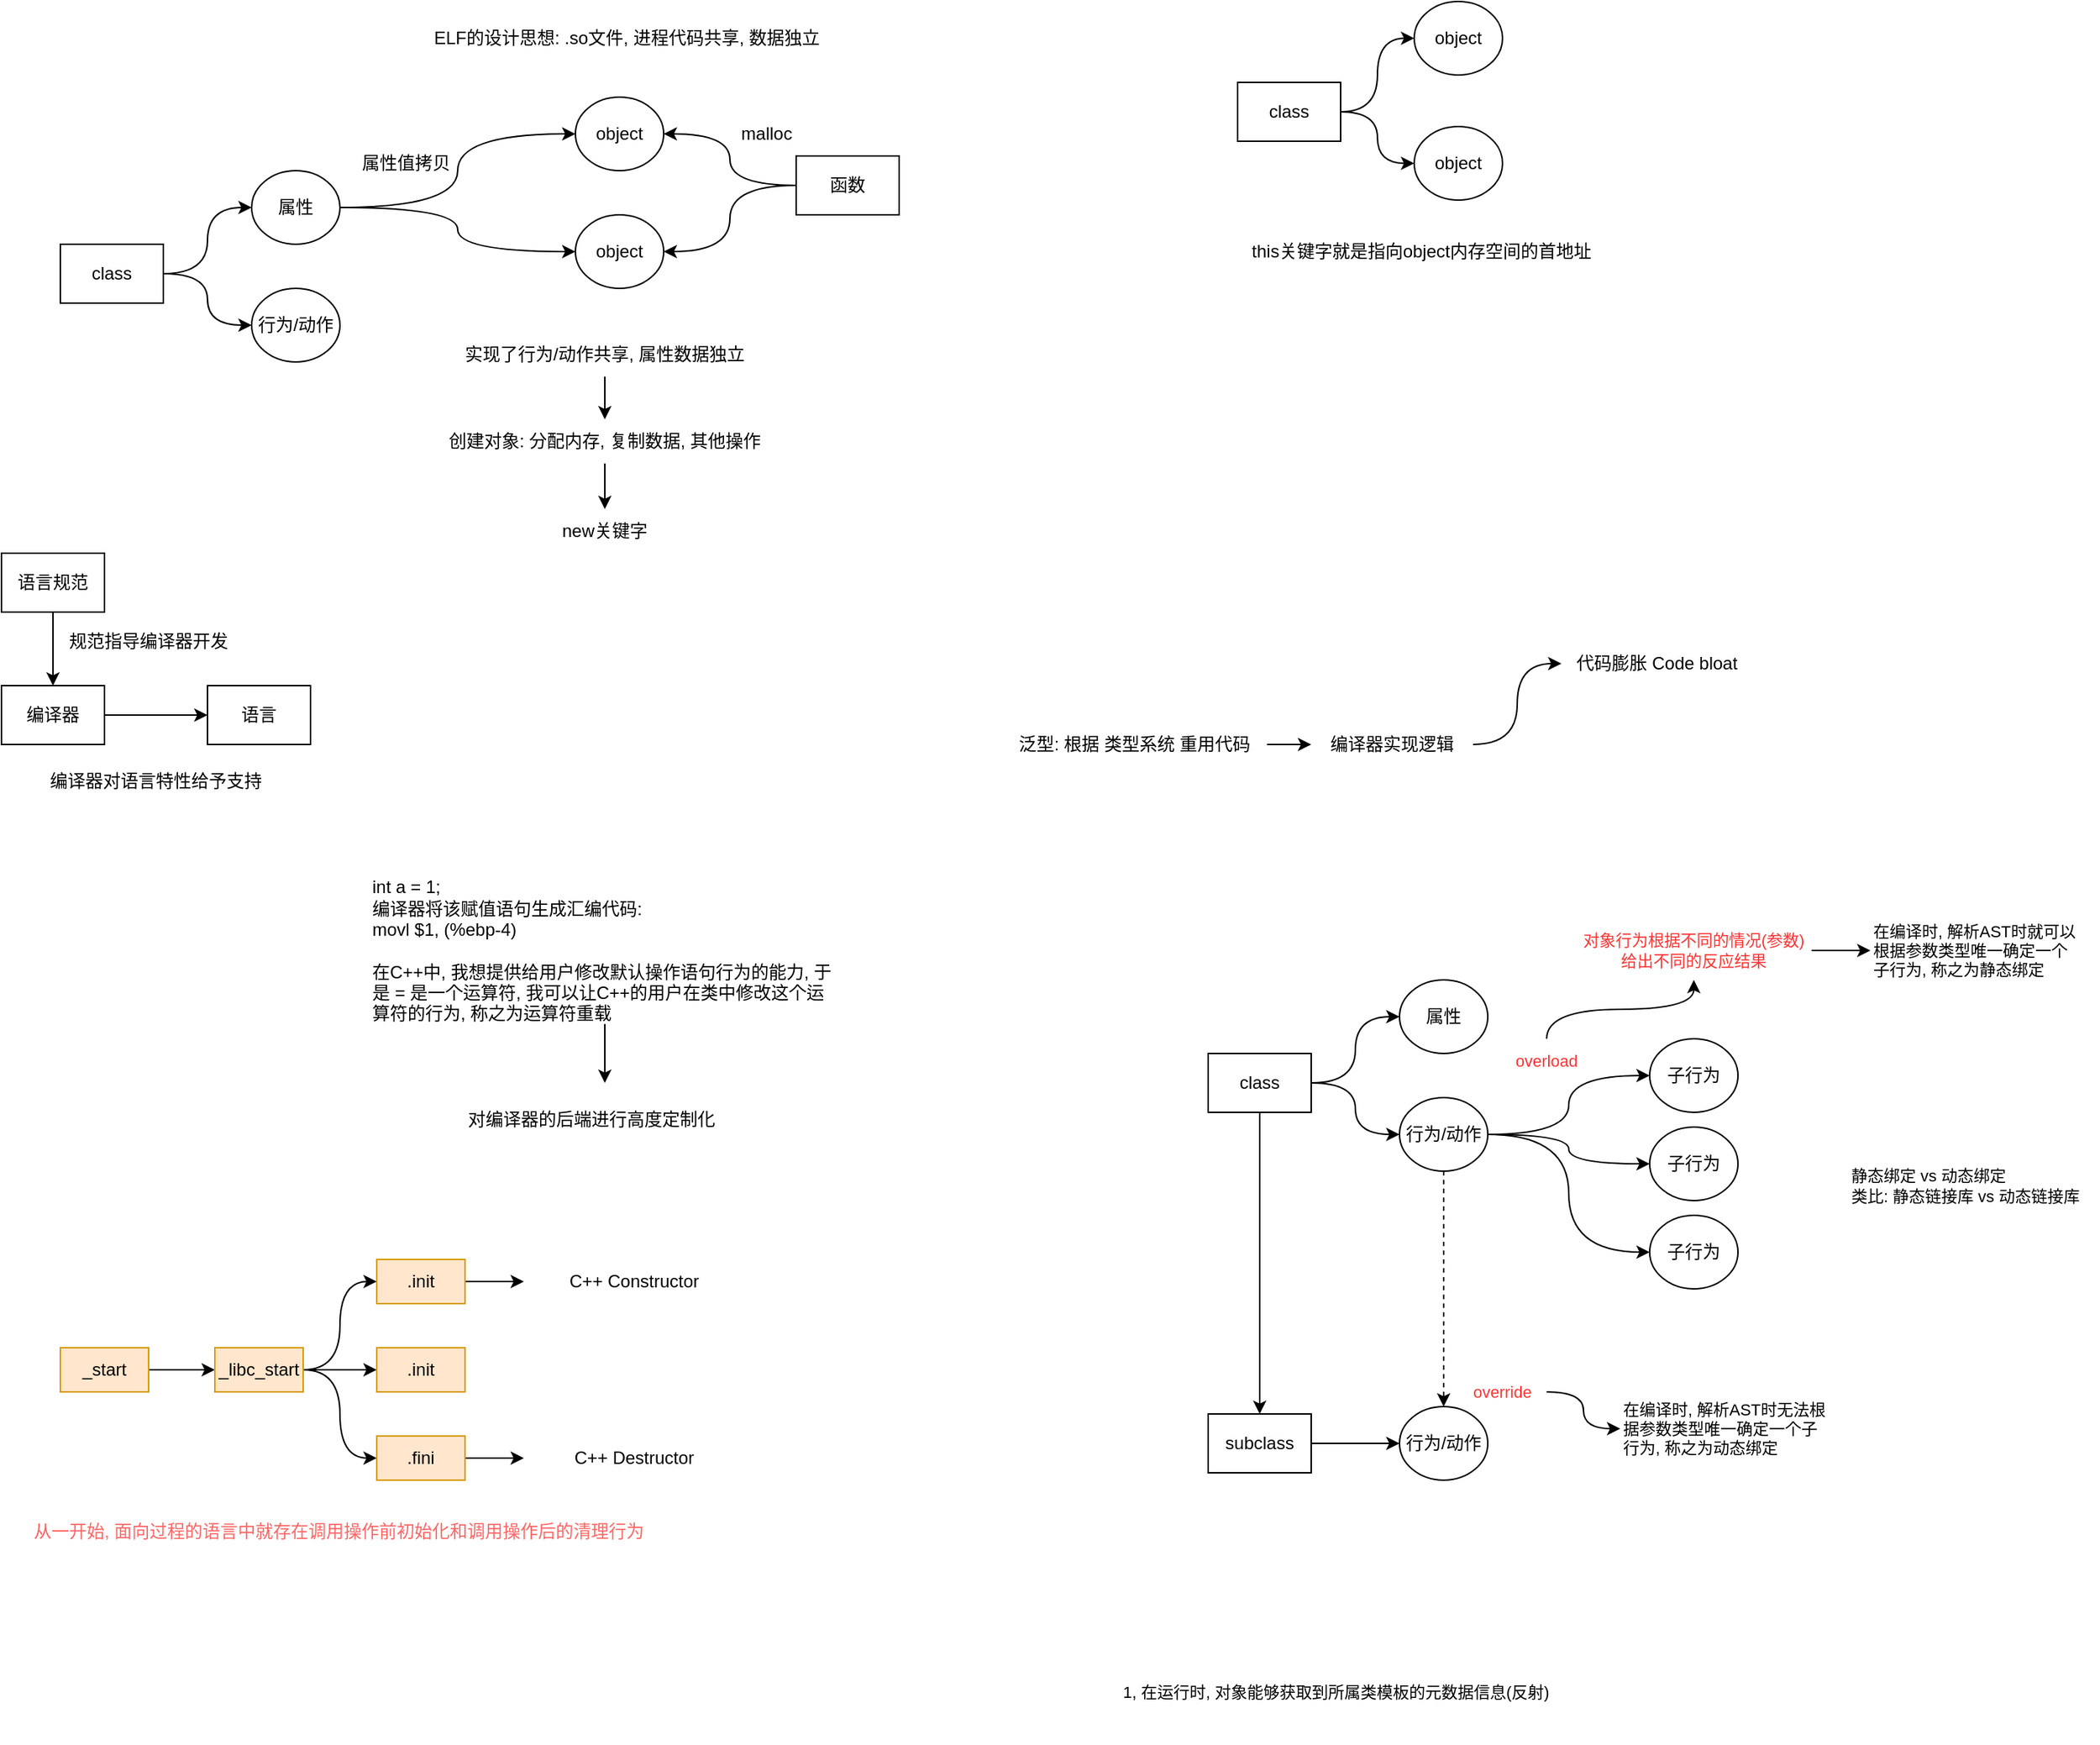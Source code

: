 <mxfile version="21.2.4" type="github">
  <diagram name="Page-1" id="NAcgiFPuU_y72zkfZwbJ">
    <mxGraphModel dx="794" dy="456" grid="1" gridSize="10" guides="1" tooltips="1" connect="1" arrows="1" fold="1" page="1" pageScale="1" pageWidth="827" pageHeight="1169" math="0" shadow="0">
      <root>
        <mxCell id="0" />
        <mxCell id="1" parent="0" />
        <mxCell id="ZuVuZugnc80HLuIrkQNn-12" style="edgeStyle=orthogonalEdgeStyle;rounded=0;orthogonalLoop=1;jettySize=auto;html=1;entryX=0;entryY=0.5;entryDx=0;entryDy=0;curved=1;" parent="1" source="ZuVuZugnc80HLuIrkQNn-2" target="ZuVuZugnc80HLuIrkQNn-8" edge="1">
          <mxGeometry relative="1" as="geometry" />
        </mxCell>
        <mxCell id="ZuVuZugnc80HLuIrkQNn-24" style="edgeStyle=orthogonalEdgeStyle;rounded=0;orthogonalLoop=1;jettySize=auto;html=1;entryX=0;entryY=0.5;entryDx=0;entryDy=0;curved=1;" parent="1" source="ZuVuZugnc80HLuIrkQNn-2" target="ZuVuZugnc80HLuIrkQNn-7" edge="1">
          <mxGeometry relative="1" as="geometry" />
        </mxCell>
        <mxCell id="ZuVuZugnc80HLuIrkQNn-2" value="属性" style="ellipse;whiteSpace=wrap;html=1;" parent="1" vertex="1">
          <mxGeometry x="250" y="170" width="60" height="50" as="geometry" />
        </mxCell>
        <mxCell id="ZuVuZugnc80HLuIrkQNn-3" value="行为/动作" style="ellipse;whiteSpace=wrap;html=1;" parent="1" vertex="1">
          <mxGeometry x="250" y="250" width="60" height="50" as="geometry" />
        </mxCell>
        <mxCell id="ZuVuZugnc80HLuIrkQNn-5" style="edgeStyle=orthogonalEdgeStyle;rounded=0;orthogonalLoop=1;jettySize=auto;html=1;curved=1;" parent="1" source="ZuVuZugnc80HLuIrkQNn-4" target="ZuVuZugnc80HLuIrkQNn-2" edge="1">
          <mxGeometry relative="1" as="geometry" />
        </mxCell>
        <mxCell id="ZuVuZugnc80HLuIrkQNn-6" style="edgeStyle=orthogonalEdgeStyle;rounded=0;orthogonalLoop=1;jettySize=auto;html=1;entryX=0;entryY=0.5;entryDx=0;entryDy=0;curved=1;" parent="1" source="ZuVuZugnc80HLuIrkQNn-4" target="ZuVuZugnc80HLuIrkQNn-3" edge="1">
          <mxGeometry relative="1" as="geometry" />
        </mxCell>
        <mxCell id="ZuVuZugnc80HLuIrkQNn-4" value="class" style="rounded=0;whiteSpace=wrap;html=1;" parent="1" vertex="1">
          <mxGeometry x="120" y="220" width="70" height="40" as="geometry" />
        </mxCell>
        <mxCell id="ZuVuZugnc80HLuIrkQNn-7" value="object" style="ellipse;whiteSpace=wrap;html=1;" parent="1" vertex="1">
          <mxGeometry x="470" y="120" width="60" height="50" as="geometry" />
        </mxCell>
        <mxCell id="ZuVuZugnc80HLuIrkQNn-8" value="object" style="ellipse;whiteSpace=wrap;html=1;" parent="1" vertex="1">
          <mxGeometry x="470" y="200" width="60" height="50" as="geometry" />
        </mxCell>
        <mxCell id="ZuVuZugnc80HLuIrkQNn-18" value="" style="edgeStyle=orthogonalEdgeStyle;rounded=0;orthogonalLoop=1;jettySize=auto;html=1;curved=1;" parent="1" source="ZuVuZugnc80HLuIrkQNn-15" target="ZuVuZugnc80HLuIrkQNn-7" edge="1">
          <mxGeometry relative="1" as="geometry" />
        </mxCell>
        <mxCell id="ZuVuZugnc80HLuIrkQNn-19" style="edgeStyle=orthogonalEdgeStyle;rounded=0;orthogonalLoop=1;jettySize=auto;html=1;entryX=1;entryY=0.5;entryDx=0;entryDy=0;curved=1;" parent="1" source="ZuVuZugnc80HLuIrkQNn-15" target="ZuVuZugnc80HLuIrkQNn-8" edge="1">
          <mxGeometry relative="1" as="geometry" />
        </mxCell>
        <mxCell id="ZuVuZugnc80HLuIrkQNn-15" value="函数" style="rounded=0;whiteSpace=wrap;html=1;" parent="1" vertex="1">
          <mxGeometry x="620" y="160" width="70" height="40" as="geometry" />
        </mxCell>
        <mxCell id="ZuVuZugnc80HLuIrkQNn-17" value="malloc" style="text;html=1;strokeColor=none;fillColor=none;align=center;verticalAlign=middle;whiteSpace=wrap;rounded=0;" parent="1" vertex="1">
          <mxGeometry x="570" y="130" width="60" height="30" as="geometry" />
        </mxCell>
        <mxCell id="ZuVuZugnc80HLuIrkQNn-20" value="属性值拷贝" style="text;html=1;strokeColor=none;fillColor=none;align=center;verticalAlign=middle;whiteSpace=wrap;rounded=0;" parent="1" vertex="1">
          <mxGeometry x="310" y="150" width="90" height="30" as="geometry" />
        </mxCell>
        <mxCell id="ZuVuZugnc80HLuIrkQNn-27" value="" style="edgeStyle=orthogonalEdgeStyle;curved=1;rounded=0;orthogonalLoop=1;jettySize=auto;html=1;" parent="1" source="ZuVuZugnc80HLuIrkQNn-25" target="ZuVuZugnc80HLuIrkQNn-26" edge="1">
          <mxGeometry relative="1" as="geometry" />
        </mxCell>
        <mxCell id="ZuVuZugnc80HLuIrkQNn-25" value="实现了行为/动作共享, 属性数据独立" style="text;html=1;strokeColor=none;fillColor=none;align=center;verticalAlign=middle;whiteSpace=wrap;rounded=0;" parent="1" vertex="1">
          <mxGeometry x="380" y="280" width="220" height="30" as="geometry" />
        </mxCell>
        <mxCell id="ZuVuZugnc80HLuIrkQNn-29" value="" style="edgeStyle=orthogonalEdgeStyle;curved=1;rounded=0;orthogonalLoop=1;jettySize=auto;html=1;" parent="1" source="ZuVuZugnc80HLuIrkQNn-26" target="ZuVuZugnc80HLuIrkQNn-28" edge="1">
          <mxGeometry relative="1" as="geometry" />
        </mxCell>
        <mxCell id="ZuVuZugnc80HLuIrkQNn-26" value="创建对象: 分配内存, 复制数据, 其他操作" style="text;html=1;strokeColor=none;fillColor=none;align=center;verticalAlign=middle;whiteSpace=wrap;rounded=0;" parent="1" vertex="1">
          <mxGeometry x="380" y="339" width="220" height="30" as="geometry" />
        </mxCell>
        <mxCell id="ZuVuZugnc80HLuIrkQNn-28" value="new关键字" style="text;html=1;strokeColor=none;fillColor=none;align=center;verticalAlign=middle;whiteSpace=wrap;rounded=0;" parent="1" vertex="1">
          <mxGeometry x="380" y="400" width="220" height="30" as="geometry" />
        </mxCell>
        <mxCell id="ZuVuZugnc80HLuIrkQNn-30" value="ELF的设计思想: .so文件, 进程代码共享, 数据独立" style="text;html=1;strokeColor=none;fillColor=none;align=center;verticalAlign=middle;whiteSpace=wrap;rounded=0;" parent="1" vertex="1">
          <mxGeometry x="370" y="60" width="270" height="40" as="geometry" />
        </mxCell>
        <mxCell id="ZuVuZugnc80HLuIrkQNn-33" style="edgeStyle=orthogonalEdgeStyle;curved=1;rounded=0;orthogonalLoop=1;jettySize=auto;html=1;entryX=0;entryY=0.5;entryDx=0;entryDy=0;" parent="1" source="ZuVuZugnc80HLuIrkQNn-31" target="ZuVuZugnc80HLuIrkQNn-32" edge="1">
          <mxGeometry relative="1" as="geometry" />
        </mxCell>
        <mxCell id="ZuVuZugnc80HLuIrkQNn-31" value="编译器" style="rounded=0;whiteSpace=wrap;html=1;" parent="1" vertex="1">
          <mxGeometry x="80" y="520" width="70" height="40" as="geometry" />
        </mxCell>
        <mxCell id="ZuVuZugnc80HLuIrkQNn-32" value="语言" style="rounded=0;whiteSpace=wrap;html=1;" parent="1" vertex="1">
          <mxGeometry x="220" y="520" width="70" height="40" as="geometry" />
        </mxCell>
        <mxCell id="ZuVuZugnc80HLuIrkQNn-34" value="规范指导编译器开发" style="text;html=1;strokeColor=none;fillColor=none;align=center;verticalAlign=middle;whiteSpace=wrap;rounded=0;" parent="1" vertex="1">
          <mxGeometry x="110" y="470" width="140" height="40" as="geometry" />
        </mxCell>
        <mxCell id="ZuVuZugnc80HLuIrkQNn-39" style="edgeStyle=orthogonalEdgeStyle;curved=1;rounded=0;orthogonalLoop=1;jettySize=auto;html=1;entryX=0.5;entryY=0;entryDx=0;entryDy=0;" parent="1" source="ZuVuZugnc80HLuIrkQNn-35" target="ZuVuZugnc80HLuIrkQNn-31" edge="1">
          <mxGeometry relative="1" as="geometry" />
        </mxCell>
        <mxCell id="ZuVuZugnc80HLuIrkQNn-35" value="语言规范" style="rounded=0;whiteSpace=wrap;html=1;" parent="1" vertex="1">
          <mxGeometry x="80" y="430" width="70" height="40" as="geometry" />
        </mxCell>
        <mxCell id="ZuVuZugnc80HLuIrkQNn-41" value="编译器对语言特性给予支持" style="text;html=1;strokeColor=none;fillColor=none;align=center;verticalAlign=middle;whiteSpace=wrap;rounded=0;" parent="1" vertex="1">
          <mxGeometry x="110" y="565" width="150" height="40" as="geometry" />
        </mxCell>
        <mxCell id="0XPSr2HVNZB46iI9HG13-8" value="" style="edgeStyle=orthogonalEdgeStyle;rounded=0;orthogonalLoop=1;jettySize=auto;html=1;" edge="1" parent="1" source="bRJoNwYBJULNIH3R_m5Y-1" target="0XPSr2HVNZB46iI9HG13-6">
          <mxGeometry relative="1" as="geometry" />
        </mxCell>
        <mxCell id="bRJoNwYBJULNIH3R_m5Y-1" value="泛型: 根据 类型系统 重用代码" style="text;html=1;strokeColor=none;fillColor=none;align=center;verticalAlign=middle;whiteSpace=wrap;rounded=0;" parent="1" vertex="1">
          <mxGeometry x="760" y="540" width="180" height="40" as="geometry" />
        </mxCell>
        <mxCell id="cLtxKZ1UayHkJXv-ha-v-3" style="edgeStyle=orthogonalEdgeStyle;rounded=0;orthogonalLoop=1;jettySize=auto;html=1;curved=1;" parent="1" source="cLtxKZ1UayHkJXv-ha-v-1" target="cLtxKZ1UayHkJXv-ha-v-2" edge="1">
          <mxGeometry relative="1" as="geometry" />
        </mxCell>
        <mxCell id="cLtxKZ1UayHkJXv-ha-v-1" value="int a = 1;&lt;br&gt;编译器将该赋值语句生成汇编代码:&amp;nbsp;&lt;br&gt;movl $1, (%ebp-4)&lt;br&gt;&lt;br&gt;在C++中, 我想提供给用户修改默认操作语句行为的能力, 于是 = 是一个运算符, 我可以让C++的用户在类中修改这个运算符的行为, 称之为运算符重载" style="text;html=1;strokeColor=none;fillColor=none;align=left;verticalAlign=middle;whiteSpace=wrap;rounded=0;" parent="1" vertex="1">
          <mxGeometry x="330" y="650" width="320" height="100" as="geometry" />
        </mxCell>
        <mxCell id="cLtxKZ1UayHkJXv-ha-v-2" value="对编译器的后端进行高度定制化" style="text;html=1;strokeColor=none;fillColor=none;align=left;verticalAlign=middle;whiteSpace=wrap;rounded=0;" parent="1" vertex="1">
          <mxGeometry x="395" y="790" width="190" height="50" as="geometry" />
        </mxCell>
        <mxCell id="cLtxKZ1UayHkJXv-ha-v-7" style="edgeStyle=orthogonalEdgeStyle;rounded=0;orthogonalLoop=1;jettySize=auto;html=1;entryX=0;entryY=0.5;entryDx=0;entryDy=0;curved=1;" parent="1" source="cLtxKZ1UayHkJXv-ha-v-4" target="cLtxKZ1UayHkJXv-ha-v-5" edge="1">
          <mxGeometry relative="1" as="geometry" />
        </mxCell>
        <mxCell id="cLtxKZ1UayHkJXv-ha-v-8" style="edgeStyle=orthogonalEdgeStyle;rounded=0;orthogonalLoop=1;jettySize=auto;html=1;entryX=0;entryY=0.5;entryDx=0;entryDy=0;curved=1;" parent="1" source="cLtxKZ1UayHkJXv-ha-v-4" target="cLtxKZ1UayHkJXv-ha-v-6" edge="1">
          <mxGeometry relative="1" as="geometry" />
        </mxCell>
        <mxCell id="cLtxKZ1UayHkJXv-ha-v-4" value="class" style="rounded=0;whiteSpace=wrap;html=1;" parent="1" vertex="1">
          <mxGeometry x="920" y="110" width="70" height="40" as="geometry" />
        </mxCell>
        <mxCell id="cLtxKZ1UayHkJXv-ha-v-5" value="object" style="ellipse;whiteSpace=wrap;html=1;" parent="1" vertex="1">
          <mxGeometry x="1040" y="55" width="60" height="50" as="geometry" />
        </mxCell>
        <mxCell id="cLtxKZ1UayHkJXv-ha-v-6" value="object" style="ellipse;whiteSpace=wrap;html=1;" parent="1" vertex="1">
          <mxGeometry x="1040" y="140" width="60" height="50" as="geometry" />
        </mxCell>
        <mxCell id="cLtxKZ1UayHkJXv-ha-v-10" value="this关键字就是指向object内存空间的首地址" style="text;html=1;strokeColor=none;fillColor=none;align=center;verticalAlign=middle;whiteSpace=wrap;rounded=0;" parent="1" vertex="1">
          <mxGeometry x="920" y="210" width="250" height="30" as="geometry" />
        </mxCell>
        <mxCell id="cLtxKZ1UayHkJXv-ha-v-17" value="" style="edgeStyle=orthogonalEdgeStyle;rounded=0;orthogonalLoop=1;jettySize=auto;html=1;" parent="1" source="cLtxKZ1UayHkJXv-ha-v-11" target="cLtxKZ1UayHkJXv-ha-v-12" edge="1">
          <mxGeometry relative="1" as="geometry" />
        </mxCell>
        <mxCell id="cLtxKZ1UayHkJXv-ha-v-11" value="_start" style="rounded=0;whiteSpace=wrap;html=1;fillColor=#ffe6cc;strokeColor=#d79b00;" parent="1" vertex="1">
          <mxGeometry x="120" y="970" width="60" height="30" as="geometry" />
        </mxCell>
        <mxCell id="cLtxKZ1UayHkJXv-ha-v-18" style="edgeStyle=orthogonalEdgeStyle;rounded=0;orthogonalLoop=1;jettySize=auto;html=1;entryX=0;entryY=0.5;entryDx=0;entryDy=0;curved=1;" parent="1" source="cLtxKZ1UayHkJXv-ha-v-12" target="cLtxKZ1UayHkJXv-ha-v-13" edge="1">
          <mxGeometry relative="1" as="geometry" />
        </mxCell>
        <mxCell id="cLtxKZ1UayHkJXv-ha-v-19" value="" style="edgeStyle=orthogonalEdgeStyle;rounded=0;orthogonalLoop=1;jettySize=auto;html=1;curved=1;" parent="1" source="cLtxKZ1UayHkJXv-ha-v-12" target="cLtxKZ1UayHkJXv-ha-v-14" edge="1">
          <mxGeometry relative="1" as="geometry" />
        </mxCell>
        <mxCell id="cLtxKZ1UayHkJXv-ha-v-20" style="edgeStyle=orthogonalEdgeStyle;rounded=0;orthogonalLoop=1;jettySize=auto;html=1;entryX=0;entryY=0.5;entryDx=0;entryDy=0;curved=1;" parent="1" source="cLtxKZ1UayHkJXv-ha-v-12" target="cLtxKZ1UayHkJXv-ha-v-16" edge="1">
          <mxGeometry relative="1" as="geometry" />
        </mxCell>
        <mxCell id="cLtxKZ1UayHkJXv-ha-v-12" value="_libc_start" style="rounded=0;whiteSpace=wrap;html=1;fillColor=#ffe6cc;strokeColor=#d79b00;" parent="1" vertex="1">
          <mxGeometry x="225" y="970" width="60" height="30" as="geometry" />
        </mxCell>
        <mxCell id="cLtxKZ1UayHkJXv-ha-v-25" value="" style="edgeStyle=orthogonalEdgeStyle;rounded=0;orthogonalLoop=1;jettySize=auto;html=1;" parent="1" source="cLtxKZ1UayHkJXv-ha-v-13" target="cLtxKZ1UayHkJXv-ha-v-23" edge="1">
          <mxGeometry relative="1" as="geometry" />
        </mxCell>
        <mxCell id="cLtxKZ1UayHkJXv-ha-v-13" value=".init" style="rounded=0;whiteSpace=wrap;html=1;fillColor=#ffe6cc;strokeColor=#d79b00;" parent="1" vertex="1">
          <mxGeometry x="335" y="910" width="60" height="30" as="geometry" />
        </mxCell>
        <mxCell id="cLtxKZ1UayHkJXv-ha-v-14" value=".init" style="rounded=0;whiteSpace=wrap;html=1;fillColor=#ffe6cc;strokeColor=#d79b00;" parent="1" vertex="1">
          <mxGeometry x="335" y="970" width="60" height="30" as="geometry" />
        </mxCell>
        <mxCell id="cLtxKZ1UayHkJXv-ha-v-26" value="" style="edgeStyle=orthogonalEdgeStyle;rounded=0;orthogonalLoop=1;jettySize=auto;html=1;" parent="1" source="cLtxKZ1UayHkJXv-ha-v-16" target="cLtxKZ1UayHkJXv-ha-v-24" edge="1">
          <mxGeometry relative="1" as="geometry" />
        </mxCell>
        <mxCell id="cLtxKZ1UayHkJXv-ha-v-16" value=".fini" style="rounded=0;whiteSpace=wrap;html=1;fillColor=#ffe6cc;strokeColor=#d79b00;" parent="1" vertex="1">
          <mxGeometry x="335" y="1030" width="60" height="30" as="geometry" />
        </mxCell>
        <mxCell id="cLtxKZ1UayHkJXv-ha-v-21" value="从一开始, 面向过程的语言中就存在调用操作前初始化和调用操作后的清理行为" style="text;html=1;strokeColor=none;fillColor=none;align=left;verticalAlign=middle;whiteSpace=wrap;rounded=0;fontColor=#FF6666;" parent="1" vertex="1">
          <mxGeometry x="100" y="1080" width="430" height="30" as="geometry" />
        </mxCell>
        <mxCell id="cLtxKZ1UayHkJXv-ha-v-23" value="C++ Constructor" style="text;html=1;strokeColor=none;fillColor=none;align=center;verticalAlign=middle;whiteSpace=wrap;rounded=0;" parent="1" vertex="1">
          <mxGeometry x="435" y="915" width="150" height="20" as="geometry" />
        </mxCell>
        <mxCell id="cLtxKZ1UayHkJXv-ha-v-24" value="C++ Destructor" style="text;html=1;strokeColor=none;fillColor=none;align=center;verticalAlign=middle;whiteSpace=wrap;rounded=0;" parent="1" vertex="1">
          <mxGeometry x="435" y="1035" width="150" height="20" as="geometry" />
        </mxCell>
        <mxCell id="NHox-umJJgJSBm9QQrZl-1" value="代码膨胀 Code bloat" style="text;html=1;strokeColor=none;fillColor=none;align=center;verticalAlign=middle;whiteSpace=wrap;rounded=0;" parent="1" vertex="1">
          <mxGeometry x="1140" y="490" width="130" height="30" as="geometry" />
        </mxCell>
        <mxCell id="0XPSr2HVNZB46iI9HG13-1" value="属性" style="ellipse;whiteSpace=wrap;html=1;" vertex="1" parent="1">
          <mxGeometry x="1030" y="720" width="60" height="50" as="geometry" />
        </mxCell>
        <mxCell id="0XPSr2HVNZB46iI9HG13-14" style="edgeStyle=orthogonalEdgeStyle;orthogonalLoop=1;jettySize=auto;html=1;entryX=0;entryY=0.5;entryDx=0;entryDy=0;curved=1;shadow=0;" edge="1" parent="1" source="0XPSr2HVNZB46iI9HG13-2" target="0XPSr2HVNZB46iI9HG13-9">
          <mxGeometry relative="1" as="geometry" />
        </mxCell>
        <mxCell id="0XPSr2HVNZB46iI9HG13-15" style="edgeStyle=orthogonalEdgeStyle;shape=connector;curved=1;rounded=1;orthogonalLoop=1;jettySize=auto;html=1;labelBackgroundColor=default;strokeColor=default;fontFamily=Helvetica;fontSize=11;fontColor=default;endArrow=classic;" edge="1" parent="1" source="0XPSr2HVNZB46iI9HG13-2" target="0XPSr2HVNZB46iI9HG13-10">
          <mxGeometry relative="1" as="geometry" />
        </mxCell>
        <mxCell id="0XPSr2HVNZB46iI9HG13-16" style="edgeStyle=orthogonalEdgeStyle;shape=connector;curved=1;rounded=1;orthogonalLoop=1;jettySize=auto;html=1;entryX=0;entryY=0.5;entryDx=0;entryDy=0;labelBackgroundColor=default;strokeColor=default;fontFamily=Helvetica;fontSize=11;fontColor=default;endArrow=classic;" edge="1" parent="1" source="0XPSr2HVNZB46iI9HG13-2" target="0XPSr2HVNZB46iI9HG13-11">
          <mxGeometry relative="1" as="geometry" />
        </mxCell>
        <mxCell id="0XPSr2HVNZB46iI9HG13-26" style="edgeStyle=orthogonalEdgeStyle;shape=connector;curved=1;rounded=1;orthogonalLoop=1;jettySize=auto;html=1;entryX=0.5;entryY=0;entryDx=0;entryDy=0;labelBackgroundColor=default;strokeColor=default;fontFamily=Helvetica;fontSize=11;fontColor=default;endArrow=classic;dashed=1;" edge="1" parent="1" source="0XPSr2HVNZB46iI9HG13-2" target="0XPSr2HVNZB46iI9HG13-22">
          <mxGeometry relative="1" as="geometry" />
        </mxCell>
        <mxCell id="0XPSr2HVNZB46iI9HG13-2" value="行为/动作" style="ellipse;whiteSpace=wrap;html=1;" vertex="1" parent="1">
          <mxGeometry x="1030" y="800" width="60" height="50" as="geometry" />
        </mxCell>
        <mxCell id="0XPSr2HVNZB46iI9HG13-4" style="edgeStyle=orthogonalEdgeStyle;rounded=0;orthogonalLoop=1;jettySize=auto;html=1;entryX=0;entryY=0.5;entryDx=0;entryDy=0;curved=1;" edge="1" parent="1" source="0XPSr2HVNZB46iI9HG13-5" target="0XPSr2HVNZB46iI9HG13-2">
          <mxGeometry relative="1" as="geometry" />
        </mxCell>
        <mxCell id="0XPSr2HVNZB46iI9HG13-12" style="edgeStyle=orthogonalEdgeStyle;rounded=0;orthogonalLoop=1;jettySize=auto;html=1;entryX=0;entryY=0.5;entryDx=0;entryDy=0;curved=1;" edge="1" parent="1" source="0XPSr2HVNZB46iI9HG13-5" target="0XPSr2HVNZB46iI9HG13-1">
          <mxGeometry relative="1" as="geometry" />
        </mxCell>
        <mxCell id="0XPSr2HVNZB46iI9HG13-25" style="edgeStyle=orthogonalEdgeStyle;shape=connector;curved=1;rounded=1;orthogonalLoop=1;jettySize=auto;html=1;labelBackgroundColor=default;strokeColor=default;fontFamily=Helvetica;fontSize=11;fontColor=default;endArrow=classic;" edge="1" parent="1" source="0XPSr2HVNZB46iI9HG13-5" target="0XPSr2HVNZB46iI9HG13-24">
          <mxGeometry relative="1" as="geometry" />
        </mxCell>
        <mxCell id="0XPSr2HVNZB46iI9HG13-5" value="class" style="rounded=0;whiteSpace=wrap;html=1;" vertex="1" parent="1">
          <mxGeometry x="900" y="770" width="70" height="40" as="geometry" />
        </mxCell>
        <mxCell id="0XPSr2HVNZB46iI9HG13-7" style="edgeStyle=orthogonalEdgeStyle;rounded=0;orthogonalLoop=1;jettySize=auto;html=1;entryX=0;entryY=0.5;entryDx=0;entryDy=0;curved=1;" edge="1" parent="1" source="0XPSr2HVNZB46iI9HG13-6" target="NHox-umJJgJSBm9QQrZl-1">
          <mxGeometry relative="1" as="geometry" />
        </mxCell>
        <mxCell id="0XPSr2HVNZB46iI9HG13-6" value="编译器实现逻辑" style="text;html=1;strokeColor=none;fillColor=none;align=center;verticalAlign=middle;whiteSpace=wrap;rounded=0;" vertex="1" parent="1">
          <mxGeometry x="970" y="540" width="110" height="40" as="geometry" />
        </mxCell>
        <mxCell id="0XPSr2HVNZB46iI9HG13-9" value="子行为" style="ellipse;whiteSpace=wrap;html=1;" vertex="1" parent="1">
          <mxGeometry x="1200" y="760" width="60" height="50" as="geometry" />
        </mxCell>
        <mxCell id="0XPSr2HVNZB46iI9HG13-10" value="子行为" style="ellipse;whiteSpace=wrap;html=1;" vertex="1" parent="1">
          <mxGeometry x="1200" y="820" width="60" height="50" as="geometry" />
        </mxCell>
        <mxCell id="0XPSr2HVNZB46iI9HG13-11" value="子行为" style="ellipse;whiteSpace=wrap;html=1;" vertex="1" parent="1">
          <mxGeometry x="1200" y="880" width="60" height="50" as="geometry" />
        </mxCell>
        <mxCell id="0XPSr2HVNZB46iI9HG13-19" style="edgeStyle=orthogonalEdgeStyle;shape=connector;curved=1;rounded=1;orthogonalLoop=1;jettySize=auto;html=1;labelBackgroundColor=default;strokeColor=default;fontFamily=Helvetica;fontSize=11;fontColor=#FF3333;endArrow=classic;" edge="1" parent="1" source="0XPSr2HVNZB46iI9HG13-17" target="0XPSr2HVNZB46iI9HG13-18">
          <mxGeometry relative="1" as="geometry" />
        </mxCell>
        <mxCell id="0XPSr2HVNZB46iI9HG13-17" value="overload" style="text;html=1;strokeColor=none;fillColor=none;align=center;verticalAlign=middle;whiteSpace=wrap;rounded=0;fontSize=11;fontFamily=Helvetica;fontColor=#FF3333;" vertex="1" parent="1">
          <mxGeometry x="1100" y="760" width="60" height="30" as="geometry" />
        </mxCell>
        <mxCell id="0XPSr2HVNZB46iI9HG13-30" style="edgeStyle=orthogonalEdgeStyle;shape=connector;curved=1;rounded=1;orthogonalLoop=1;jettySize=auto;html=1;labelBackgroundColor=default;strokeColor=default;fontFamily=Helvetica;fontSize=11;fontColor=default;endArrow=classic;" edge="1" parent="1" source="0XPSr2HVNZB46iI9HG13-18" target="0XPSr2HVNZB46iI9HG13-20">
          <mxGeometry relative="1" as="geometry" />
        </mxCell>
        <mxCell id="0XPSr2HVNZB46iI9HG13-18" value="对象行为根据不同的情况(参数)给出不同的反应结果" style="text;html=1;strokeColor=none;fillColor=none;align=center;verticalAlign=middle;whiteSpace=wrap;rounded=0;fontSize=11;fontFamily=Helvetica;fontColor=#FF3333;" vertex="1" parent="1">
          <mxGeometry x="1150" y="680" width="160" height="40" as="geometry" />
        </mxCell>
        <mxCell id="0XPSr2HVNZB46iI9HG13-20" value="在编译时, 解析AST时就可以根据参数类型唯一确定一个子行为, 称之为静态绑定" style="text;html=1;strokeColor=none;fillColor=none;align=left;verticalAlign=middle;whiteSpace=wrap;rounded=0;fontSize=11;fontFamily=Helvetica;fontColor=#000000;" vertex="1" parent="1">
          <mxGeometry x="1350" y="670" width="140" height="60" as="geometry" />
        </mxCell>
        <mxCell id="0XPSr2HVNZB46iI9HG13-21" value="在编译时, 解析AST时无法根据参数类型唯一确定一个子行为, 称之为动态绑定" style="text;html=1;strokeColor=none;fillColor=none;align=left;verticalAlign=middle;whiteSpace=wrap;rounded=0;fontSize=11;fontFamily=Helvetica;fontColor=#000000;" vertex="1" parent="1">
          <mxGeometry x="1180" y="995" width="140" height="60" as="geometry" />
        </mxCell>
        <mxCell id="0XPSr2HVNZB46iI9HG13-22" value="行为/动作" style="ellipse;whiteSpace=wrap;html=1;" vertex="1" parent="1">
          <mxGeometry x="1030" y="1010" width="60" height="50" as="geometry" />
        </mxCell>
        <mxCell id="0XPSr2HVNZB46iI9HG13-23" style="edgeStyle=orthogonalEdgeStyle;rounded=0;orthogonalLoop=1;jettySize=auto;html=1;entryX=0;entryY=0.5;entryDx=0;entryDy=0;curved=1;" edge="1" parent="1" source="0XPSr2HVNZB46iI9HG13-24" target="0XPSr2HVNZB46iI9HG13-22">
          <mxGeometry relative="1" as="geometry" />
        </mxCell>
        <mxCell id="0XPSr2HVNZB46iI9HG13-24" value="subclass" style="rounded=0;whiteSpace=wrap;html=1;" vertex="1" parent="1">
          <mxGeometry x="900" y="1015" width="70" height="40" as="geometry" />
        </mxCell>
        <mxCell id="0XPSr2HVNZB46iI9HG13-29" style="edgeStyle=orthogonalEdgeStyle;shape=connector;curved=1;rounded=1;orthogonalLoop=1;jettySize=auto;html=1;entryX=0;entryY=0.5;entryDx=0;entryDy=0;labelBackgroundColor=default;strokeColor=default;fontFamily=Helvetica;fontSize=11;fontColor=default;endArrow=classic;" edge="1" parent="1" source="0XPSr2HVNZB46iI9HG13-27" target="0XPSr2HVNZB46iI9HG13-21">
          <mxGeometry relative="1" as="geometry" />
        </mxCell>
        <mxCell id="0XPSr2HVNZB46iI9HG13-27" value="override" style="text;html=1;strokeColor=none;fillColor=none;align=center;verticalAlign=middle;whiteSpace=wrap;rounded=0;fontSize=11;fontFamily=Helvetica;fontColor=#FF3333;" vertex="1" parent="1">
          <mxGeometry x="1070" y="985" width="60" height="30" as="geometry" />
        </mxCell>
        <mxCell id="0XPSr2HVNZB46iI9HG13-31" value="静态绑定 vs 动态绑定&lt;br&gt;类比: 静态链接库 vs 动态链接库" style="text;html=1;strokeColor=none;fillColor=none;align=left;verticalAlign=middle;whiteSpace=wrap;rounded=0;fontSize=11;fontFamily=Helvetica;fontColor=default;" vertex="1" parent="1">
          <mxGeometry x="1335" y="840" width="170" height="40" as="geometry" />
        </mxCell>
        <mxCell id="0XPSr2HVNZB46iI9HG13-32" value="1, 在运行时, 对象能够获取到所属类模板的元数据信息(反射)" style="text;html=1;strokeColor=none;fillColor=none;align=center;verticalAlign=middle;whiteSpace=wrap;rounded=0;fontSize=11;fontFamily=Helvetica;fontColor=default;" vertex="1" parent="1">
          <mxGeometry x="827" y="1169" width="320" height="70" as="geometry" />
        </mxCell>
      </root>
    </mxGraphModel>
  </diagram>
</mxfile>
